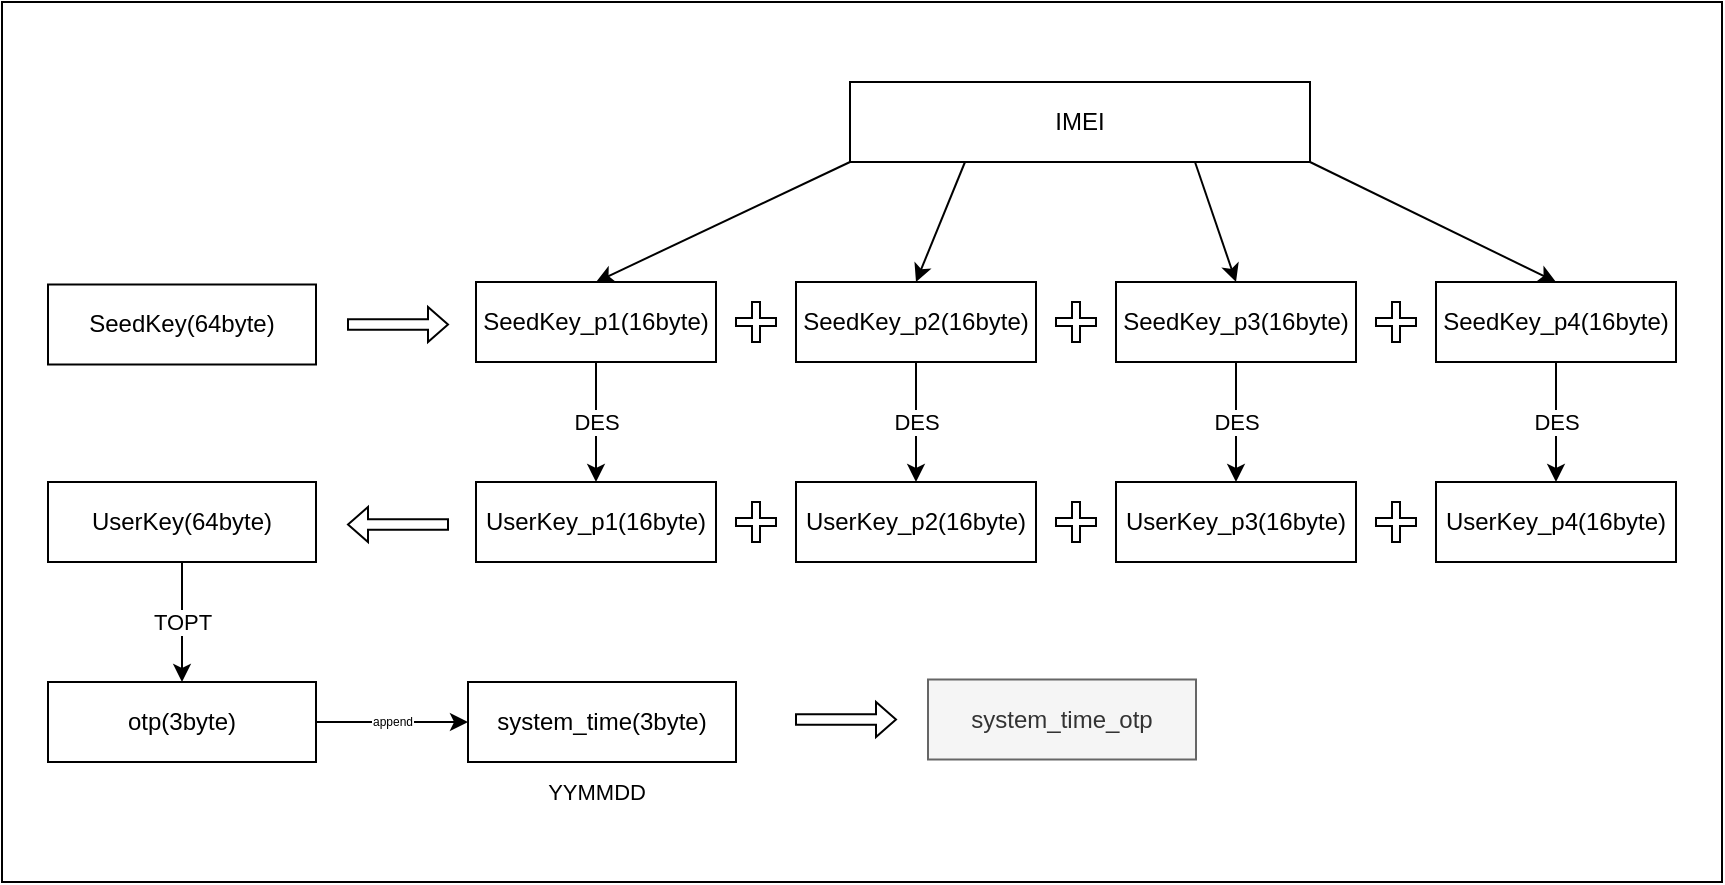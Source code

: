 <mxfile version="13.1.3" type="github">
  <diagram id="384NC0gAnuJfbsDGXIR8" name="Page-1">
    <mxGraphModel dx="1422" dy="723" grid="1" gridSize="10" guides="1" tooltips="1" connect="1" arrows="1" fold="1" page="1" pageScale="1" pageWidth="827" pageHeight="1169" math="0" shadow="0">
      <root>
        <mxCell id="0" />
        <mxCell id="1" parent="0" />
        <mxCell id="p6NTyvq6R9jkGzjALUaF-54" value="" style="rounded=0;whiteSpace=wrap;html=1;fontSize=6;" parent="1" vertex="1">
          <mxGeometry x="810" y="340" width="860" height="440" as="geometry" />
        </mxCell>
        <mxCell id="p6NTyvq6R9jkGzjALUaF-39" value="DES" style="edgeStyle=orthogonalEdgeStyle;rounded=0;orthogonalLoop=1;jettySize=auto;html=1;exitX=0.5;exitY=1;exitDx=0;exitDy=0;" parent="1" source="p6NTyvq6R9jkGzjALUaF-4" target="p6NTyvq6R9jkGzjALUaF-26" edge="1">
          <mxGeometry relative="1" as="geometry" />
        </mxCell>
        <mxCell id="p6NTyvq6R9jkGzjALUaF-4" value="SeedKey_p3(16byte)" style="rounded=0;whiteSpace=wrap;html=1;" parent="1" vertex="1">
          <mxGeometry x="1367" y="480" width="120" height="40" as="geometry" />
        </mxCell>
        <mxCell id="p6NTyvq6R9jkGzjALUaF-40" value="DES" style="edgeStyle=orthogonalEdgeStyle;rounded=0;orthogonalLoop=1;jettySize=auto;html=1;exitX=0.5;exitY=1;exitDx=0;exitDy=0;" parent="1" source="p6NTyvq6R9jkGzjALUaF-5" target="p6NTyvq6R9jkGzjALUaF-27" edge="1">
          <mxGeometry relative="1" as="geometry" />
        </mxCell>
        <mxCell id="p6NTyvq6R9jkGzjALUaF-5" value="SeedKey_p4(16byte)" style="rounded=0;whiteSpace=wrap;html=1;" parent="1" vertex="1">
          <mxGeometry x="1527" y="480" width="120" height="40" as="geometry" />
        </mxCell>
        <mxCell id="p6NTyvq6R9jkGzjALUaF-8" value="SeedKey(64byte)" style="rounded=0;whiteSpace=wrap;html=1;" parent="1" vertex="1">
          <mxGeometry x="833" y="481.25" width="134" height="40" as="geometry" />
        </mxCell>
        <mxCell id="p6NTyvq6R9jkGzjALUaF-37" value="DES" style="edgeStyle=orthogonalEdgeStyle;rounded=0;orthogonalLoop=1;jettySize=auto;html=1;exitX=0.5;exitY=1;exitDx=0;exitDy=0;entryX=0.5;entryY=0;entryDx=0;entryDy=0;" parent="1" source="p6NTyvq6R9jkGzjALUaF-9" target="p6NTyvq6R9jkGzjALUaF-28" edge="1">
          <mxGeometry relative="1" as="geometry" />
        </mxCell>
        <mxCell id="p6NTyvq6R9jkGzjALUaF-9" value="SeedKey_p1(16byte)" style="rounded=0;whiteSpace=wrap;html=1;" parent="1" vertex="1">
          <mxGeometry x="1047" y="480" width="120" height="40" as="geometry" />
        </mxCell>
        <mxCell id="p6NTyvq6R9jkGzjALUaF-38" value="DES" style="edgeStyle=orthogonalEdgeStyle;rounded=0;orthogonalLoop=1;jettySize=auto;html=1;exitX=0.5;exitY=1;exitDx=0;exitDy=0;" parent="1" source="p6NTyvq6R9jkGzjALUaF-10" target="p6NTyvq6R9jkGzjALUaF-29" edge="1">
          <mxGeometry relative="1" as="geometry" />
        </mxCell>
        <mxCell id="p6NTyvq6R9jkGzjALUaF-10" value="SeedKey_p2(16byte)" style="rounded=0;whiteSpace=wrap;html=1;" parent="1" vertex="1">
          <mxGeometry x="1207" y="480" width="120" height="40" as="geometry" />
        </mxCell>
        <mxCell id="p6NTyvq6R9jkGzjALUaF-19" value="IMEI" style="rounded=0;whiteSpace=wrap;html=1;" parent="1" vertex="1">
          <mxGeometry x="1234" y="380" width="230" height="40" as="geometry" />
        </mxCell>
        <mxCell id="p6NTyvq6R9jkGzjALUaF-21" value="" style="shape=cross;whiteSpace=wrap;html=1;" parent="1" vertex="1">
          <mxGeometry x="1177" y="490" width="20" height="20" as="geometry" />
        </mxCell>
        <mxCell id="p6NTyvq6R9jkGzjALUaF-23" value="" style="shape=cross;whiteSpace=wrap;html=1;" parent="1" vertex="1">
          <mxGeometry x="1337" y="490" width="20" height="20" as="geometry" />
        </mxCell>
        <mxCell id="p6NTyvq6R9jkGzjALUaF-24" value="" style="shape=cross;whiteSpace=wrap;html=1;" parent="1" vertex="1">
          <mxGeometry x="1497" y="490" width="20" height="20" as="geometry" />
        </mxCell>
        <mxCell id="p6NTyvq6R9jkGzjALUaF-25" value="" style="shape=singleArrow;whiteSpace=wrap;html=1;" parent="1" vertex="1">
          <mxGeometry x="983" y="492.5" width="50" height="17.5" as="geometry" />
        </mxCell>
        <mxCell id="p6NTyvq6R9jkGzjALUaF-26" value="UserKey_p3(16byte)" style="rounded=0;whiteSpace=wrap;html=1;" parent="1" vertex="1">
          <mxGeometry x="1367" y="580" width="120" height="40" as="geometry" />
        </mxCell>
        <mxCell id="p6NTyvq6R9jkGzjALUaF-27" value="UserKey_p4(16byte)" style="rounded=0;whiteSpace=wrap;html=1;" parent="1" vertex="1">
          <mxGeometry x="1527" y="580" width="120" height="40" as="geometry" />
        </mxCell>
        <mxCell id="p6NTyvq6R9jkGzjALUaF-28" value="UserKey_p1(16byte)" style="rounded=0;whiteSpace=wrap;html=1;" parent="1" vertex="1">
          <mxGeometry x="1047" y="580" width="120" height="40" as="geometry" />
        </mxCell>
        <mxCell id="p6NTyvq6R9jkGzjALUaF-29" value="UserKey_p2(16byte)" style="rounded=0;whiteSpace=wrap;html=1;" parent="1" vertex="1">
          <mxGeometry x="1207" y="580" width="120" height="40" as="geometry" />
        </mxCell>
        <mxCell id="p6NTyvq6R9jkGzjALUaF-30" value="" style="shape=cross;whiteSpace=wrap;html=1;" parent="1" vertex="1">
          <mxGeometry x="1177" y="590" width="20" height="20" as="geometry" />
        </mxCell>
        <mxCell id="p6NTyvq6R9jkGzjALUaF-31" value="" style="shape=cross;whiteSpace=wrap;html=1;" parent="1" vertex="1">
          <mxGeometry x="1337" y="590" width="20" height="20" as="geometry" />
        </mxCell>
        <mxCell id="p6NTyvq6R9jkGzjALUaF-32" value="" style="shape=cross;whiteSpace=wrap;html=1;" parent="1" vertex="1">
          <mxGeometry x="1497" y="590" width="20" height="20" as="geometry" />
        </mxCell>
        <mxCell id="p6NTyvq6R9jkGzjALUaF-46" value="TOPT" style="edgeStyle=orthogonalEdgeStyle;rounded=0;orthogonalLoop=1;jettySize=auto;html=1;exitX=0.5;exitY=1;exitDx=0;exitDy=0;entryX=0.5;entryY=0;entryDx=0;entryDy=0;" parent="1" source="p6NTyvq6R9jkGzjALUaF-33" target="p6NTyvq6R9jkGzjALUaF-45" edge="1">
          <mxGeometry relative="1" as="geometry" />
        </mxCell>
        <mxCell id="p6NTyvq6R9jkGzjALUaF-33" value="UserKey(64byte)" style="rounded=0;whiteSpace=wrap;html=1;" parent="1" vertex="1">
          <mxGeometry x="833" y="580" width="134" height="40" as="geometry" />
        </mxCell>
        <mxCell id="p6NTyvq6R9jkGzjALUaF-34" value="" style="shape=singleArrow;whiteSpace=wrap;html=1;rotation=-180;" parent="1" vertex="1">
          <mxGeometry x="983" y="592.5" width="50" height="17.5" as="geometry" />
        </mxCell>
        <mxCell id="p6NTyvq6R9jkGzjALUaF-36" value="" style="endArrow=classic;html=1;exitX=0;exitY=1;exitDx=0;exitDy=0;entryX=0.5;entryY=0;entryDx=0;entryDy=0;" parent="1" source="p6NTyvq6R9jkGzjALUaF-19" target="p6NTyvq6R9jkGzjALUaF-9" edge="1">
          <mxGeometry width="50" height="50" relative="1" as="geometry">
            <mxPoint x="1117" y="530" as="sourcePoint" />
            <mxPoint x="1242" y="570" as="targetPoint" />
          </mxGeometry>
        </mxCell>
        <mxCell id="p6NTyvq6R9jkGzjALUaF-42" value="" style="endArrow=classic;html=1;exitX=0.25;exitY=1;exitDx=0;exitDy=0;entryX=0.5;entryY=0;entryDx=0;entryDy=0;" parent="1" source="p6NTyvq6R9jkGzjALUaF-19" target="p6NTyvq6R9jkGzjALUaF-10" edge="1">
          <mxGeometry width="50" height="50" relative="1" as="geometry">
            <mxPoint x="1244" y="430" as="sourcePoint" />
            <mxPoint x="1117" y="490" as="targetPoint" />
          </mxGeometry>
        </mxCell>
        <mxCell id="p6NTyvq6R9jkGzjALUaF-43" value="" style="endArrow=classic;html=1;exitX=0.75;exitY=1;exitDx=0;exitDy=0;entryX=0.5;entryY=0;entryDx=0;entryDy=0;" parent="1" source="p6NTyvq6R9jkGzjALUaF-19" target="p6NTyvq6R9jkGzjALUaF-4" edge="1">
          <mxGeometry width="50" height="50" relative="1" as="geometry">
            <mxPoint x="1301.5" y="430" as="sourcePoint" />
            <mxPoint x="1277" y="490" as="targetPoint" />
          </mxGeometry>
        </mxCell>
        <mxCell id="p6NTyvq6R9jkGzjALUaF-44" value="" style="endArrow=classic;html=1;exitX=1;exitY=1;exitDx=0;exitDy=0;entryX=0.5;entryY=0;entryDx=0;entryDy=0;" parent="1" source="p6NTyvq6R9jkGzjALUaF-19" target="p6NTyvq6R9jkGzjALUaF-5" edge="1">
          <mxGeometry width="50" height="50" relative="1" as="geometry">
            <mxPoint x="1416.5" y="430" as="sourcePoint" />
            <mxPoint x="1437" y="490" as="targetPoint" />
          </mxGeometry>
        </mxCell>
        <mxCell id="p6NTyvq6R9jkGzjALUaF-49" value="append" style="edgeStyle=orthogonalEdgeStyle;rounded=0;orthogonalLoop=1;jettySize=auto;html=1;exitX=1;exitY=0.5;exitDx=0;exitDy=0;entryX=0;entryY=0.5;entryDx=0;entryDy=0;fontSize=6;" parent="1" source="p6NTyvq6R9jkGzjALUaF-45" target="p6NTyvq6R9jkGzjALUaF-47" edge="1">
          <mxGeometry relative="1" as="geometry" />
        </mxCell>
        <mxCell id="p6NTyvq6R9jkGzjALUaF-45" value="otp(3byte)" style="rounded=0;whiteSpace=wrap;html=1;" parent="1" vertex="1">
          <mxGeometry x="833" y="680" width="134" height="40" as="geometry" />
        </mxCell>
        <mxCell id="p6NTyvq6R9jkGzjALUaF-47" value="system_time(3byte)" style="rounded=0;whiteSpace=wrap;html=1;" parent="1" vertex="1">
          <mxGeometry x="1043" y="680" width="134" height="40" as="geometry" />
        </mxCell>
        <mxCell id="p6NTyvq6R9jkGzjALUaF-48" value="&lt;font style=&quot;font-size: 11px&quot;&gt;YYMMDD&lt;/font&gt;" style="text;html=1;align=center;verticalAlign=middle;resizable=0;points=[];autosize=1;fontSize=6;" parent="1" vertex="1">
          <mxGeometry x="1072" y="730" width="70" height="10" as="geometry" />
        </mxCell>
        <mxCell id="p6NTyvq6R9jkGzjALUaF-50" value="system_time_otp" style="rounded=0;whiteSpace=wrap;html=1;fillColor=#f5f5f5;strokeColor=#666666;fontColor=#333333;" parent="1" vertex="1">
          <mxGeometry x="1273" y="678.75" width="134" height="40" as="geometry" />
        </mxCell>
        <mxCell id="p6NTyvq6R9jkGzjALUaF-51" value="" style="shape=singleArrow;whiteSpace=wrap;html=1;" parent="1" vertex="1">
          <mxGeometry x="1207" y="690" width="50" height="17.5" as="geometry" />
        </mxCell>
      </root>
    </mxGraphModel>
  </diagram>
</mxfile>
